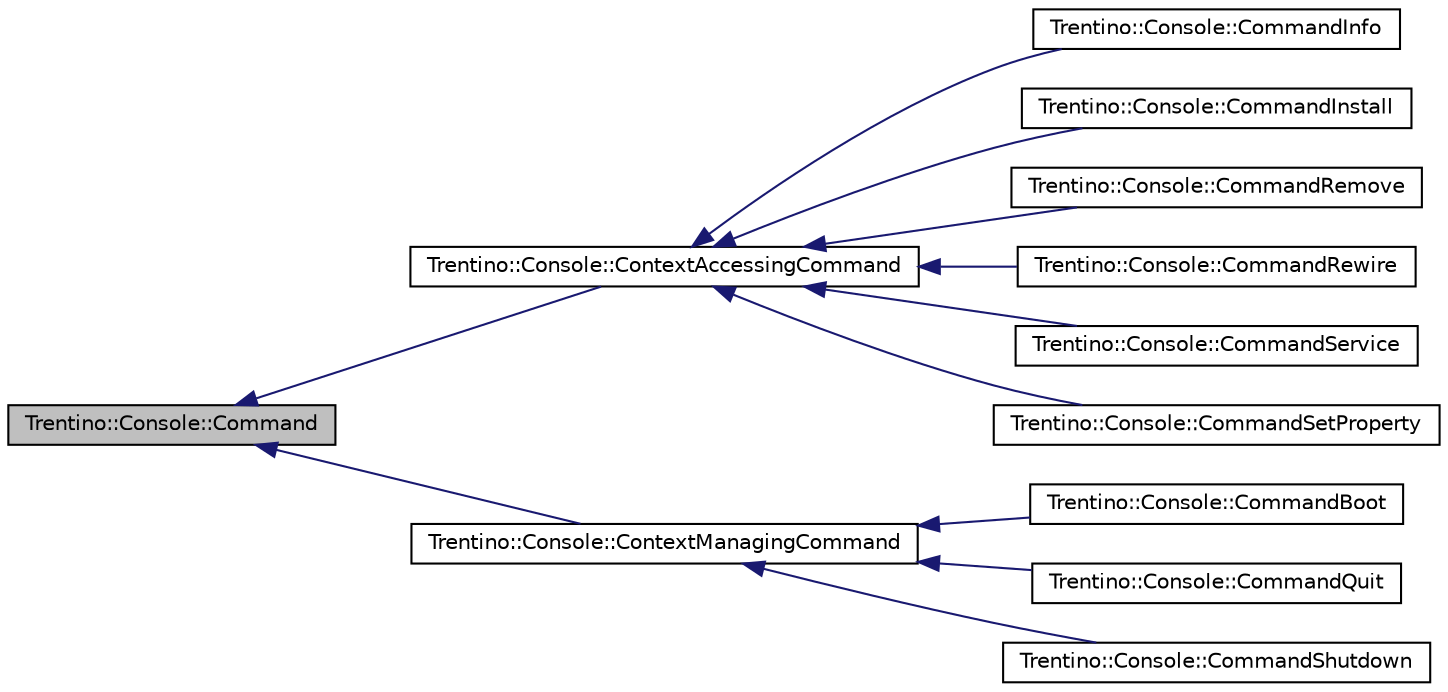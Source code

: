 digraph G
{
  edge [fontname="Helvetica",fontsize="10",labelfontname="Helvetica",labelfontsize="10"];
  node [fontname="Helvetica",fontsize="10",shape=record];
  rankdir="LR";
  Node1 [label="Trentino::Console::Command",height=0.2,width=0.4,color="black", fillcolor="grey75", style="filled" fontcolor="black"];
  Node1 -> Node2 [dir="back",color="midnightblue",fontsize="10",style="solid",fontname="Helvetica"];
  Node2 [label="Trentino::Console::ContextAccessingCommand",height=0.2,width=0.4,color="black", fillcolor="white", style="filled",URL="$class_trentino_1_1_console_1_1_context_accessing_command.html",tooltip="Base class for commands that need only non-modifying access to a context."];
  Node2 -> Node3 [dir="back",color="midnightblue",fontsize="10",style="solid",fontname="Helvetica"];
  Node3 [label="Trentino::Console::CommandInfo",height=0.2,width=0.4,color="black", fillcolor="white", style="filled",URL="$class_trentino_1_1_console_1_1_command_info.html",tooltip="Info command class declaration."];
  Node2 -> Node4 [dir="back",color="midnightblue",fontsize="10",style="solid",fontname="Helvetica"];
  Node4 [label="Trentino::Console::CommandInstall",height=0.2,width=0.4,color="black", fillcolor="white", style="filled",URL="$class_trentino_1_1_console_1_1_command_install.html",tooltip="Install command class declaration."];
  Node2 -> Node5 [dir="back",color="midnightblue",fontsize="10",style="solid",fontname="Helvetica"];
  Node5 [label="Trentino::Console::CommandRemove",height=0.2,width=0.4,color="black", fillcolor="white", style="filled",URL="$class_trentino_1_1_console_1_1_command_remove.html",tooltip="Remove command class declaration."];
  Node2 -> Node6 [dir="back",color="midnightblue",fontsize="10",style="solid",fontname="Helvetica"];
  Node6 [label="Trentino::Console::CommandRewire",height=0.2,width=0.4,color="black", fillcolor="white", style="filled",URL="$class_trentino_1_1_console_1_1_command_rewire.html",tooltip="Rewire command class declaration."];
  Node2 -> Node7 [dir="back",color="midnightblue",fontsize="10",style="solid",fontname="Helvetica"];
  Node7 [label="Trentino::Console::CommandService",height=0.2,width=0.4,color="black", fillcolor="white", style="filled",URL="$class_trentino_1_1_console_1_1_command_service.html",tooltip="Manage Runtime Windows service state."];
  Node2 -> Node8 [dir="back",color="midnightblue",fontsize="10",style="solid",fontname="Helvetica"];
  Node8 [label="Trentino::Console::CommandSetProperty",height=0.2,width=0.4,color="black", fillcolor="white", style="filled",URL="$class_trentino_1_1_console_1_1_command_set_property.html",tooltip="SetProperty command class declaration."];
  Node1 -> Node9 [dir="back",color="midnightblue",fontsize="10",style="solid",fontname="Helvetica"];
  Node9 [label="Trentino::Console::ContextManagingCommand",height=0.2,width=0.4,color="black", fillcolor="white", style="filled",URL="$class_trentino_1_1_console_1_1_context_managing_command.html",tooltip="Base class for commands that might modify, create and delete contexts."];
  Node9 -> Node10 [dir="back",color="midnightblue",fontsize="10",style="solid",fontname="Helvetica"];
  Node10 [label="Trentino::Console::CommandBoot",height=0.2,width=0.4,color="black", fillcolor="white", style="filled",URL="$class_trentino_1_1_console_1_1_command_boot.html"];
  Node9 -> Node11 [dir="back",color="midnightblue",fontsize="10",style="solid",fontname="Helvetica"];
  Node11 [label="Trentino::Console::CommandQuit",height=0.2,width=0.4,color="black", fillcolor="white", style="filled",URL="$class_trentino_1_1_console_1_1_command_quit.html",tooltip="Quit command class declaration."];
  Node9 -> Node12 [dir="back",color="midnightblue",fontsize="10",style="solid",fontname="Helvetica"];
  Node12 [label="Trentino::Console::CommandShutdown",height=0.2,width=0.4,color="black", fillcolor="white", style="filled",URL="$class_trentino_1_1_console_1_1_command_shutdown.html"];
}
